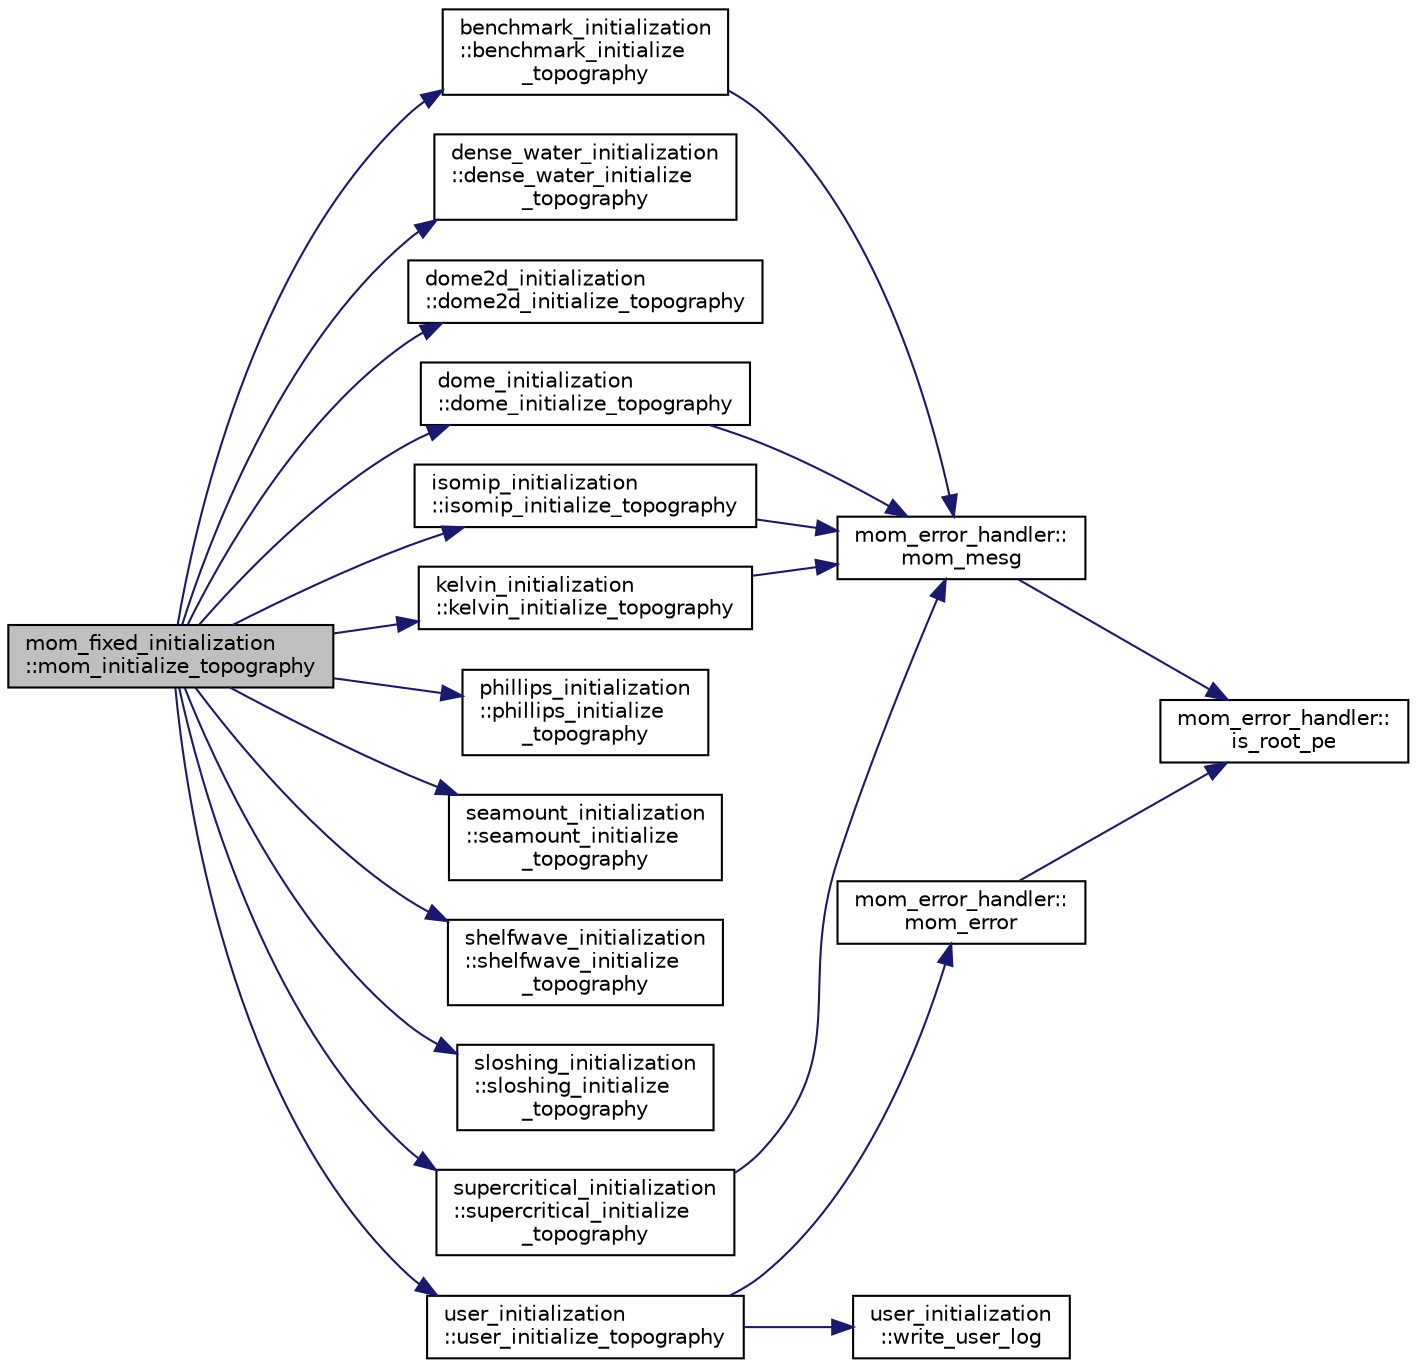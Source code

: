digraph "mom_fixed_initialization::mom_initialize_topography"
{
 // INTERACTIVE_SVG=YES
  edge [fontname="Helvetica",fontsize="10",labelfontname="Helvetica",labelfontsize="10"];
  node [fontname="Helvetica",fontsize="10",shape=record];
  rankdir="LR";
  Node48 [label="mom_fixed_initialization\l::mom_initialize_topography",height=0.2,width=0.4,color="black", fillcolor="grey75", style="filled", fontcolor="black"];
  Node48 -> Node49 [color="midnightblue",fontsize="10",style="solid",fontname="Helvetica"];
  Node49 [label="benchmark_initialization\l::benchmark_initialize\l_topography",height=0.2,width=0.4,color="black", fillcolor="white", style="filled",URL="$namespacebenchmark__initialization.html#a1bebd9e20d92971e047b79c9ceb9f694",tooltip="This subroutine sets up the benchmark test case topography. "];
  Node49 -> Node50 [color="midnightblue",fontsize="10",style="solid",fontname="Helvetica"];
  Node50 [label="mom_error_handler::\lmom_mesg",height=0.2,width=0.4,color="black", fillcolor="white", style="filled",URL="$namespacemom__error__handler.html#a1c462df7b61f1296407b4af51dfeceab"];
  Node50 -> Node51 [color="midnightblue",fontsize="10",style="solid",fontname="Helvetica"];
  Node51 [label="mom_error_handler::\lis_root_pe",height=0.2,width=0.4,color="black", fillcolor="white", style="filled",URL="$namespacemom__error__handler.html#ad5f00a53059c72fe2332d1436c80ca71"];
  Node48 -> Node52 [color="midnightblue",fontsize="10",style="solid",fontname="Helvetica"];
  Node52 [label="dense_water_initialization\l::dense_water_initialize\l_topography",height=0.2,width=0.4,color="black", fillcolor="white", style="filled",URL="$namespacedense__water__initialization.html#ae2a5062c406c66b1917f2ad564d4a5e6",tooltip="Initialize the topography field for the dense water experiment. "];
  Node48 -> Node53 [color="midnightblue",fontsize="10",style="solid",fontname="Helvetica"];
  Node53 [label="dome2d_initialization\l::dome2d_initialize_topography",height=0.2,width=0.4,color="black", fillcolor="white", style="filled",URL="$namespacedome2d__initialization.html#ae850c5e89a9275c4333c02828187bf81",tooltip="Initialize topography with a shelf and slope in a 2D domain. "];
  Node48 -> Node54 [color="midnightblue",fontsize="10",style="solid",fontname="Helvetica"];
  Node54 [label="dome_initialization\l::dome_initialize_topography",height=0.2,width=0.4,color="black", fillcolor="white", style="filled",URL="$namespacedome__initialization.html#ad7b6dd46068562244ce6be9d56ebceb1",tooltip="This subroutine sets up the DOME topography. "];
  Node54 -> Node50 [color="midnightblue",fontsize="10",style="solid",fontname="Helvetica"];
  Node48 -> Node55 [color="midnightblue",fontsize="10",style="solid",fontname="Helvetica"];
  Node55 [label="isomip_initialization\l::isomip_initialize_topography",height=0.2,width=0.4,color="black", fillcolor="white", style="filled",URL="$namespaceisomip__initialization.html#ab744ce65e54b3ba5f6107dd909ded31f",tooltip="Initialization of topography. "];
  Node55 -> Node50 [color="midnightblue",fontsize="10",style="solid",fontname="Helvetica"];
  Node48 -> Node56 [color="midnightblue",fontsize="10",style="solid",fontname="Helvetica"];
  Node56 [label="kelvin_initialization\l::kelvin_initialize_topography",height=0.2,width=0.4,color="black", fillcolor="white", style="filled",URL="$namespacekelvin__initialization.html#a22ca08b636676eee413bc4223020183a",tooltip="This subroutine sets up the Kelvin topography and land mask. "];
  Node56 -> Node50 [color="midnightblue",fontsize="10",style="solid",fontname="Helvetica"];
  Node48 -> Node57 [color="midnightblue",fontsize="10",style="solid",fontname="Helvetica"];
  Node57 [label="phillips_initialization\l::phillips_initialize\l_topography",height=0.2,width=0.4,color="black", fillcolor="white", style="filled",URL="$namespacephillips__initialization.html#a43bb71b08d4747199e2a06f063fb87fe",tooltip="Initialize topography. "];
  Node48 -> Node58 [color="midnightblue",fontsize="10",style="solid",fontname="Helvetica"];
  Node58 [label="seamount_initialization\l::seamount_initialize\l_topography",height=0.2,width=0.4,color="black", fillcolor="white", style="filled",URL="$namespaceseamount__initialization.html#ad0d12dd03f77e4a827fcd925805b92c9",tooltip="Initialization of topography. "];
  Node48 -> Node59 [color="midnightblue",fontsize="10",style="solid",fontname="Helvetica"];
  Node59 [label="shelfwave_initialization\l::shelfwave_initialize\l_topography",height=0.2,width=0.4,color="black", fillcolor="white", style="filled",URL="$namespaceshelfwave__initialization.html#a5ef2ff990e6ac06ec0ebecf542405dd5",tooltip="Initialization of topography. "];
  Node48 -> Node60 [color="midnightblue",fontsize="10",style="solid",fontname="Helvetica"];
  Node60 [label="sloshing_initialization\l::sloshing_initialize\l_topography",height=0.2,width=0.4,color="black", fillcolor="white", style="filled",URL="$namespacesloshing__initialization.html#a0ecf019d4e63415fc16ce5ca4158f7f3",tooltip="Initialization of topography. "];
  Node48 -> Node61 [color="midnightblue",fontsize="10",style="solid",fontname="Helvetica"];
  Node61 [label="supercritical_initialization\l::supercritical_initialize\l_topography",height=0.2,width=0.4,color="black", fillcolor="white", style="filled",URL="$namespacesupercritical__initialization.html#a0cedacc057705a1f7c01e64880a3267c",tooltip="This subroutine sets up the supercritical topography and land mask. We were not able to get the shock..."];
  Node61 -> Node50 [color="midnightblue",fontsize="10",style="solid",fontname="Helvetica"];
  Node48 -> Node62 [color="midnightblue",fontsize="10",style="solid",fontname="Helvetica"];
  Node62 [label="user_initialization\l::user_initialize_topography",height=0.2,width=0.4,color="black", fillcolor="white", style="filled",URL="$namespaceuser__initialization.html#a7b7630e690c942f2961e45e19c4f69fc",tooltip="Initialize topography. "];
  Node62 -> Node63 [color="midnightblue",fontsize="10",style="solid",fontname="Helvetica"];
  Node63 [label="mom_error_handler::\lmom_error",height=0.2,width=0.4,color="black", fillcolor="white", style="filled",URL="$namespacemom__error__handler.html#a460cfb79a06c29fc249952c2a3710d67"];
  Node63 -> Node51 [color="midnightblue",fontsize="10",style="solid",fontname="Helvetica"];
  Node62 -> Node64 [color="midnightblue",fontsize="10",style="solid",fontname="Helvetica"];
  Node64 [label="user_initialization\l::write_user_log",height=0.2,width=0.4,color="black", fillcolor="white", style="filled",URL="$namespaceuser__initialization.html#aebfc0db710e83bae83f08e1a774256dd",tooltip="Write output about the parameter values being used. "];
}
